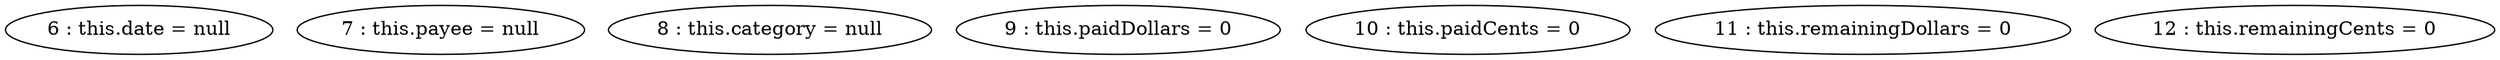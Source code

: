 digraph G {
"6 : this.date = null"
"7 : this.payee = null"
"8 : this.category = null"
"9 : this.paidDollars = 0"
"10 : this.paidCents = 0"
"11 : this.remainingDollars = 0"
"12 : this.remainingCents = 0"
}